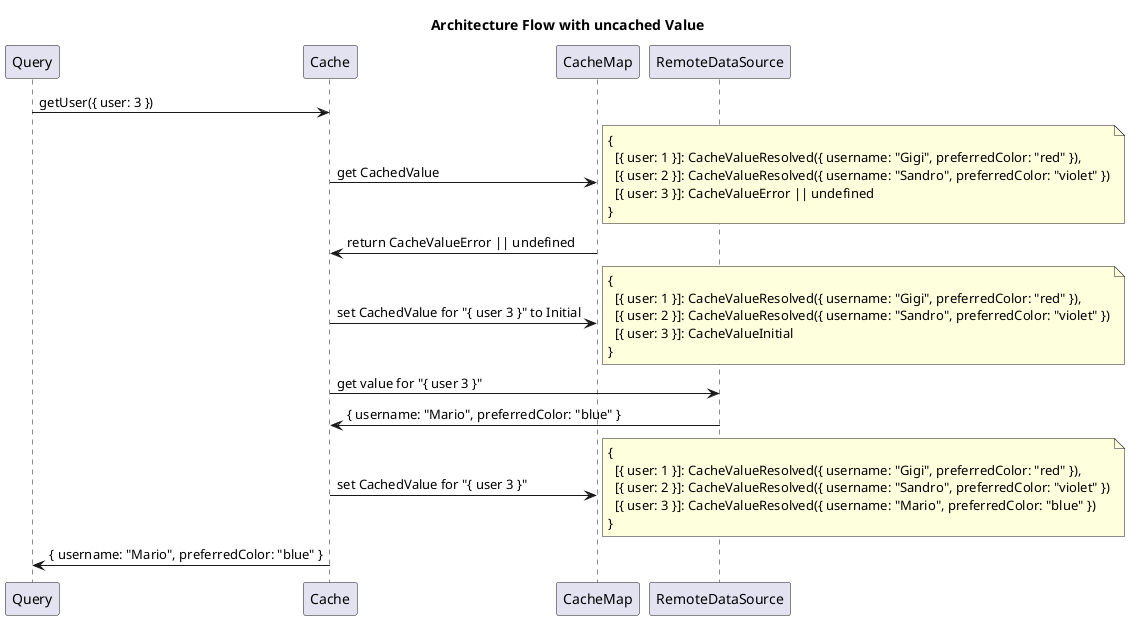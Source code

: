 @startuml "Uncached or Error Value"

title
Architecture Flow with uncached Value
end title
participant Query
participant Cache
participant CacheMap
participant RemoteDataSource

Query -> Cache : getUser({ user: 3 })
Cache -> CacheMap : get CachedValue
note right
{
  [{ user: 1 }]: CacheValueResolved({ username: "Gigi", preferredColor: "red" }),
  [{ user: 2 }]: CacheValueResolved({ username: "Sandro", preferredColor: "violet" })
  [{ user: 3 }]: CacheValueError || undefined
}
end note
CacheMap -> Cache : return CacheValueError || undefined
Cache -> CacheMap : set CachedValue for "{ user 3 }" to Initial
note right
{
  [{ user: 1 }]: CacheValueResolved({ username: "Gigi", preferredColor: "red" }),
  [{ user: 2 }]: CacheValueResolved({ username: "Sandro", preferredColor: "violet" })
  [{ user: 3 }]: CacheValueInitial
}
end note
Cache -> RemoteDataSource : get value for "{ user 3 }"
RemoteDataSource -> Cache : { username: "Mario", preferredColor: "blue" }
Cache -> CacheMap : set CachedValue for "{ user 3 }"
note right
{
  [{ user: 1 }]: CacheValueResolved({ username: "Gigi", preferredColor: "red" }),
  [{ user: 2 }]: CacheValueResolved({ username: "Sandro", preferredColor: "violet" })
  [{ user: 3 }]: CacheValueResolved({ username: "Mario", preferredColor: "blue" })
}
end note

Cache -> Query : { username: "Mario", preferredColor: "blue" }

@enduml
